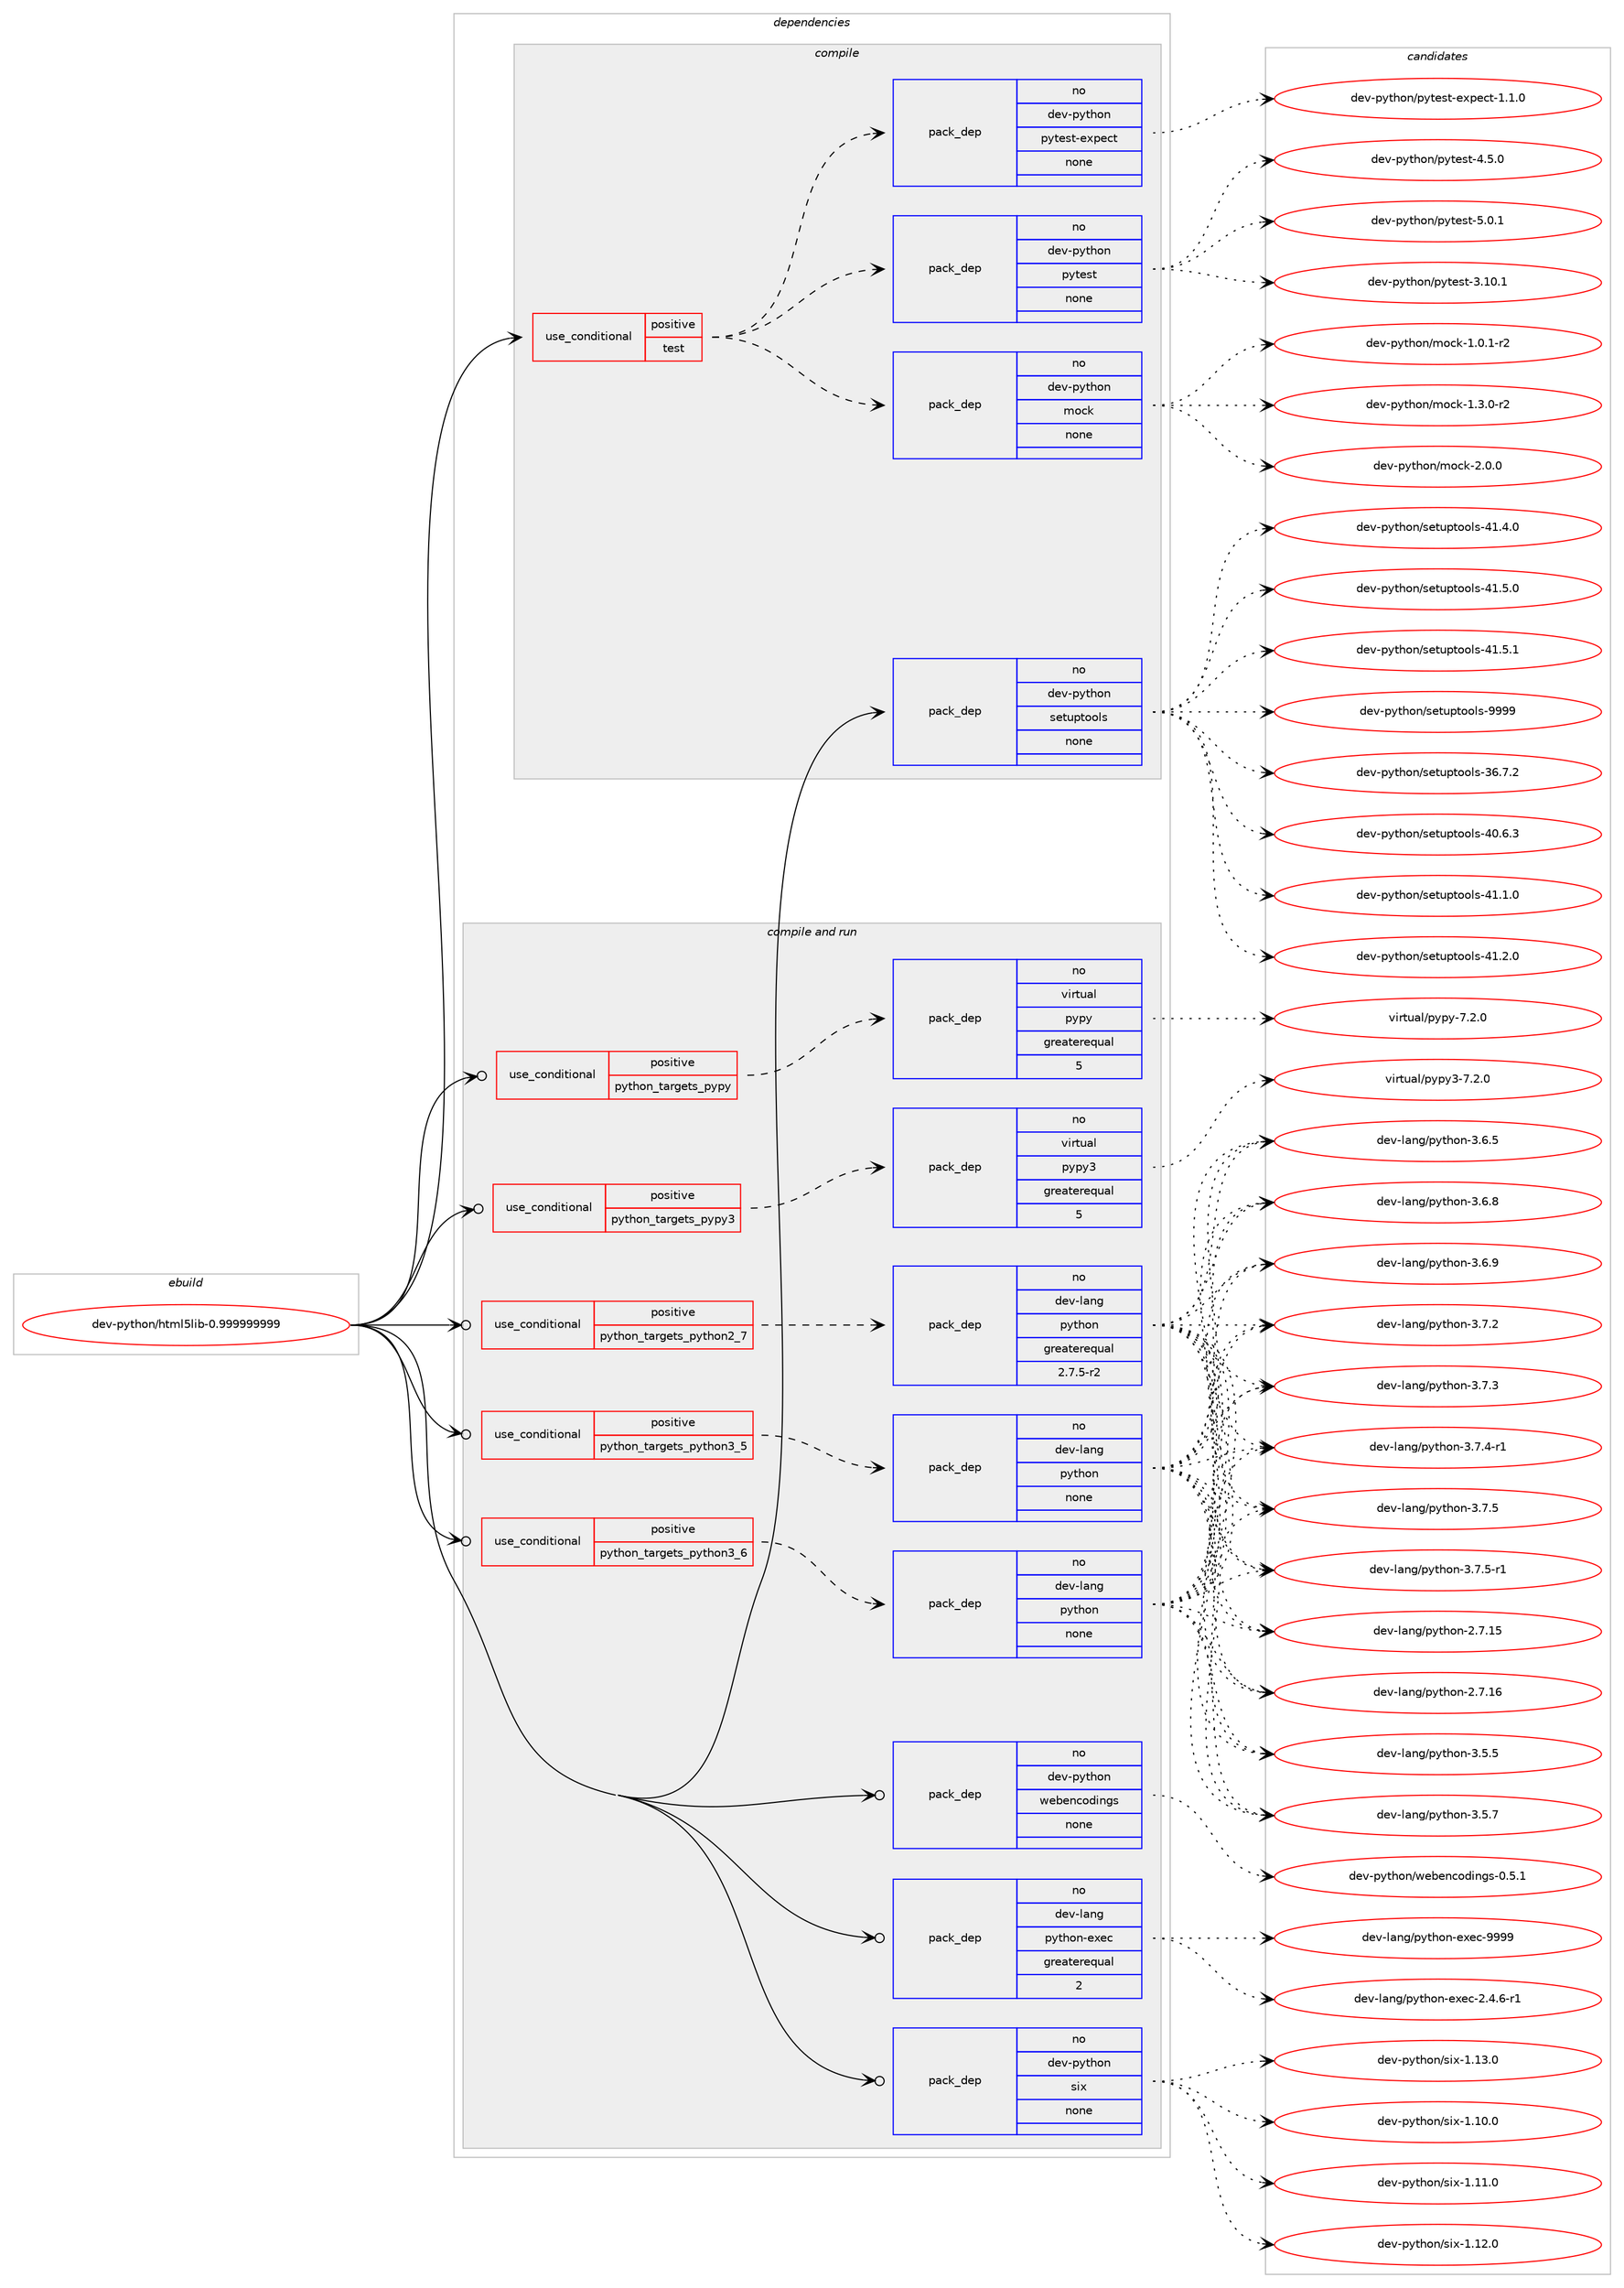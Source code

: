 digraph prolog {

# *************
# Graph options
# *************

newrank=true;
concentrate=true;
compound=true;
graph [rankdir=LR,fontname=Helvetica,fontsize=10,ranksep=1.5];#, ranksep=2.5, nodesep=0.2];
edge  [arrowhead=vee];
node  [fontname=Helvetica,fontsize=10];

# **********
# The ebuild
# **********

subgraph cluster_leftcol {
color=gray;
rank=same;
label=<<i>ebuild</i>>;
id [label="dev-python/html5lib-0.999999999", color=red, width=4, href="../dev-python/html5lib-0.999999999.svg"];
}

# ****************
# The dependencies
# ****************

subgraph cluster_midcol {
color=gray;
label=<<i>dependencies</i>>;
subgraph cluster_compile {
fillcolor="#eeeeee";
style=filled;
label=<<i>compile</i>>;
subgraph cond140527 {
dependency608551 [label=<<TABLE BORDER="0" CELLBORDER="1" CELLSPACING="0" CELLPADDING="4"><TR><TD ROWSPAN="3" CELLPADDING="10">use_conditional</TD></TR><TR><TD>positive</TD></TR><TR><TD>test</TD></TR></TABLE>>, shape=none, color=red];
subgraph pack456225 {
dependency608552 [label=<<TABLE BORDER="0" CELLBORDER="1" CELLSPACING="0" CELLPADDING="4" WIDTH="220"><TR><TD ROWSPAN="6" CELLPADDING="30">pack_dep</TD></TR><TR><TD WIDTH="110">no</TD></TR><TR><TD>dev-python</TD></TR><TR><TD>pytest</TD></TR><TR><TD>none</TD></TR><TR><TD></TD></TR></TABLE>>, shape=none, color=blue];
}
dependency608551:e -> dependency608552:w [weight=20,style="dashed",arrowhead="vee"];
subgraph pack456226 {
dependency608553 [label=<<TABLE BORDER="0" CELLBORDER="1" CELLSPACING="0" CELLPADDING="4" WIDTH="220"><TR><TD ROWSPAN="6" CELLPADDING="30">pack_dep</TD></TR><TR><TD WIDTH="110">no</TD></TR><TR><TD>dev-python</TD></TR><TR><TD>pytest-expect</TD></TR><TR><TD>none</TD></TR><TR><TD></TD></TR></TABLE>>, shape=none, color=blue];
}
dependency608551:e -> dependency608553:w [weight=20,style="dashed",arrowhead="vee"];
subgraph pack456227 {
dependency608554 [label=<<TABLE BORDER="0" CELLBORDER="1" CELLSPACING="0" CELLPADDING="4" WIDTH="220"><TR><TD ROWSPAN="6" CELLPADDING="30">pack_dep</TD></TR><TR><TD WIDTH="110">no</TD></TR><TR><TD>dev-python</TD></TR><TR><TD>mock</TD></TR><TR><TD>none</TD></TR><TR><TD></TD></TR></TABLE>>, shape=none, color=blue];
}
dependency608551:e -> dependency608554:w [weight=20,style="dashed",arrowhead="vee"];
}
id:e -> dependency608551:w [weight=20,style="solid",arrowhead="vee"];
subgraph pack456228 {
dependency608555 [label=<<TABLE BORDER="0" CELLBORDER="1" CELLSPACING="0" CELLPADDING="4" WIDTH="220"><TR><TD ROWSPAN="6" CELLPADDING="30">pack_dep</TD></TR><TR><TD WIDTH="110">no</TD></TR><TR><TD>dev-python</TD></TR><TR><TD>setuptools</TD></TR><TR><TD>none</TD></TR><TR><TD></TD></TR></TABLE>>, shape=none, color=blue];
}
id:e -> dependency608555:w [weight=20,style="solid",arrowhead="vee"];
}
subgraph cluster_compileandrun {
fillcolor="#eeeeee";
style=filled;
label=<<i>compile and run</i>>;
subgraph cond140528 {
dependency608556 [label=<<TABLE BORDER="0" CELLBORDER="1" CELLSPACING="0" CELLPADDING="4"><TR><TD ROWSPAN="3" CELLPADDING="10">use_conditional</TD></TR><TR><TD>positive</TD></TR><TR><TD>python_targets_pypy</TD></TR></TABLE>>, shape=none, color=red];
subgraph pack456229 {
dependency608557 [label=<<TABLE BORDER="0" CELLBORDER="1" CELLSPACING="0" CELLPADDING="4" WIDTH="220"><TR><TD ROWSPAN="6" CELLPADDING="30">pack_dep</TD></TR><TR><TD WIDTH="110">no</TD></TR><TR><TD>virtual</TD></TR><TR><TD>pypy</TD></TR><TR><TD>greaterequal</TD></TR><TR><TD>5</TD></TR></TABLE>>, shape=none, color=blue];
}
dependency608556:e -> dependency608557:w [weight=20,style="dashed",arrowhead="vee"];
}
id:e -> dependency608556:w [weight=20,style="solid",arrowhead="odotvee"];
subgraph cond140529 {
dependency608558 [label=<<TABLE BORDER="0" CELLBORDER="1" CELLSPACING="0" CELLPADDING="4"><TR><TD ROWSPAN="3" CELLPADDING="10">use_conditional</TD></TR><TR><TD>positive</TD></TR><TR><TD>python_targets_pypy3</TD></TR></TABLE>>, shape=none, color=red];
subgraph pack456230 {
dependency608559 [label=<<TABLE BORDER="0" CELLBORDER="1" CELLSPACING="0" CELLPADDING="4" WIDTH="220"><TR><TD ROWSPAN="6" CELLPADDING="30">pack_dep</TD></TR><TR><TD WIDTH="110">no</TD></TR><TR><TD>virtual</TD></TR><TR><TD>pypy3</TD></TR><TR><TD>greaterequal</TD></TR><TR><TD>5</TD></TR></TABLE>>, shape=none, color=blue];
}
dependency608558:e -> dependency608559:w [weight=20,style="dashed",arrowhead="vee"];
}
id:e -> dependency608558:w [weight=20,style="solid",arrowhead="odotvee"];
subgraph cond140530 {
dependency608560 [label=<<TABLE BORDER="0" CELLBORDER="1" CELLSPACING="0" CELLPADDING="4"><TR><TD ROWSPAN="3" CELLPADDING="10">use_conditional</TD></TR><TR><TD>positive</TD></TR><TR><TD>python_targets_python2_7</TD></TR></TABLE>>, shape=none, color=red];
subgraph pack456231 {
dependency608561 [label=<<TABLE BORDER="0" CELLBORDER="1" CELLSPACING="0" CELLPADDING="4" WIDTH="220"><TR><TD ROWSPAN="6" CELLPADDING="30">pack_dep</TD></TR><TR><TD WIDTH="110">no</TD></TR><TR><TD>dev-lang</TD></TR><TR><TD>python</TD></TR><TR><TD>greaterequal</TD></TR><TR><TD>2.7.5-r2</TD></TR></TABLE>>, shape=none, color=blue];
}
dependency608560:e -> dependency608561:w [weight=20,style="dashed",arrowhead="vee"];
}
id:e -> dependency608560:w [weight=20,style="solid",arrowhead="odotvee"];
subgraph cond140531 {
dependency608562 [label=<<TABLE BORDER="0" CELLBORDER="1" CELLSPACING="0" CELLPADDING="4"><TR><TD ROWSPAN="3" CELLPADDING="10">use_conditional</TD></TR><TR><TD>positive</TD></TR><TR><TD>python_targets_python3_5</TD></TR></TABLE>>, shape=none, color=red];
subgraph pack456232 {
dependency608563 [label=<<TABLE BORDER="0" CELLBORDER="1" CELLSPACING="0" CELLPADDING="4" WIDTH="220"><TR><TD ROWSPAN="6" CELLPADDING="30">pack_dep</TD></TR><TR><TD WIDTH="110">no</TD></TR><TR><TD>dev-lang</TD></TR><TR><TD>python</TD></TR><TR><TD>none</TD></TR><TR><TD></TD></TR></TABLE>>, shape=none, color=blue];
}
dependency608562:e -> dependency608563:w [weight=20,style="dashed",arrowhead="vee"];
}
id:e -> dependency608562:w [weight=20,style="solid",arrowhead="odotvee"];
subgraph cond140532 {
dependency608564 [label=<<TABLE BORDER="0" CELLBORDER="1" CELLSPACING="0" CELLPADDING="4"><TR><TD ROWSPAN="3" CELLPADDING="10">use_conditional</TD></TR><TR><TD>positive</TD></TR><TR><TD>python_targets_python3_6</TD></TR></TABLE>>, shape=none, color=red];
subgraph pack456233 {
dependency608565 [label=<<TABLE BORDER="0" CELLBORDER="1" CELLSPACING="0" CELLPADDING="4" WIDTH="220"><TR><TD ROWSPAN="6" CELLPADDING="30">pack_dep</TD></TR><TR><TD WIDTH="110">no</TD></TR><TR><TD>dev-lang</TD></TR><TR><TD>python</TD></TR><TR><TD>none</TD></TR><TR><TD></TD></TR></TABLE>>, shape=none, color=blue];
}
dependency608564:e -> dependency608565:w [weight=20,style="dashed",arrowhead="vee"];
}
id:e -> dependency608564:w [weight=20,style="solid",arrowhead="odotvee"];
subgraph pack456234 {
dependency608566 [label=<<TABLE BORDER="0" CELLBORDER="1" CELLSPACING="0" CELLPADDING="4" WIDTH="220"><TR><TD ROWSPAN="6" CELLPADDING="30">pack_dep</TD></TR><TR><TD WIDTH="110">no</TD></TR><TR><TD>dev-lang</TD></TR><TR><TD>python-exec</TD></TR><TR><TD>greaterequal</TD></TR><TR><TD>2</TD></TR></TABLE>>, shape=none, color=blue];
}
id:e -> dependency608566:w [weight=20,style="solid",arrowhead="odotvee"];
subgraph pack456235 {
dependency608567 [label=<<TABLE BORDER="0" CELLBORDER="1" CELLSPACING="0" CELLPADDING="4" WIDTH="220"><TR><TD ROWSPAN="6" CELLPADDING="30">pack_dep</TD></TR><TR><TD WIDTH="110">no</TD></TR><TR><TD>dev-python</TD></TR><TR><TD>six</TD></TR><TR><TD>none</TD></TR><TR><TD></TD></TR></TABLE>>, shape=none, color=blue];
}
id:e -> dependency608567:w [weight=20,style="solid",arrowhead="odotvee"];
subgraph pack456236 {
dependency608568 [label=<<TABLE BORDER="0" CELLBORDER="1" CELLSPACING="0" CELLPADDING="4" WIDTH="220"><TR><TD ROWSPAN="6" CELLPADDING="30">pack_dep</TD></TR><TR><TD WIDTH="110">no</TD></TR><TR><TD>dev-python</TD></TR><TR><TD>webencodings</TD></TR><TR><TD>none</TD></TR><TR><TD></TD></TR></TABLE>>, shape=none, color=blue];
}
id:e -> dependency608568:w [weight=20,style="solid",arrowhead="odotvee"];
}
subgraph cluster_run {
fillcolor="#eeeeee";
style=filled;
label=<<i>run</i>>;
}
}

# **************
# The candidates
# **************

subgraph cluster_choices {
rank=same;
color=gray;
label=<<i>candidates</i>>;

subgraph choice456225 {
color=black;
nodesep=1;
choice100101118451121211161041111104711212111610111511645514649484649 [label="dev-python/pytest-3.10.1", color=red, width=4,href="../dev-python/pytest-3.10.1.svg"];
choice1001011184511212111610411111047112121116101115116455246534648 [label="dev-python/pytest-4.5.0", color=red, width=4,href="../dev-python/pytest-4.5.0.svg"];
choice1001011184511212111610411111047112121116101115116455346484649 [label="dev-python/pytest-5.0.1", color=red, width=4,href="../dev-python/pytest-5.0.1.svg"];
dependency608552:e -> choice100101118451121211161041111104711212111610111511645514649484649:w [style=dotted,weight="100"];
dependency608552:e -> choice1001011184511212111610411111047112121116101115116455246534648:w [style=dotted,weight="100"];
dependency608552:e -> choice1001011184511212111610411111047112121116101115116455346484649:w [style=dotted,weight="100"];
}
subgraph choice456226 {
color=black;
nodesep=1;
choice10010111845112121116104111110471121211161011151164510112011210199116454946494648 [label="dev-python/pytest-expect-1.1.0", color=red, width=4,href="../dev-python/pytest-expect-1.1.0.svg"];
dependency608553:e -> choice10010111845112121116104111110471121211161011151164510112011210199116454946494648:w [style=dotted,weight="100"];
}
subgraph choice456227 {
color=black;
nodesep=1;
choice1001011184511212111610411111047109111991074549464846494511450 [label="dev-python/mock-1.0.1-r2", color=red, width=4,href="../dev-python/mock-1.0.1-r2.svg"];
choice1001011184511212111610411111047109111991074549465146484511450 [label="dev-python/mock-1.3.0-r2", color=red, width=4,href="../dev-python/mock-1.3.0-r2.svg"];
choice100101118451121211161041111104710911199107455046484648 [label="dev-python/mock-2.0.0", color=red, width=4,href="../dev-python/mock-2.0.0.svg"];
dependency608554:e -> choice1001011184511212111610411111047109111991074549464846494511450:w [style=dotted,weight="100"];
dependency608554:e -> choice1001011184511212111610411111047109111991074549465146484511450:w [style=dotted,weight="100"];
dependency608554:e -> choice100101118451121211161041111104710911199107455046484648:w [style=dotted,weight="100"];
}
subgraph choice456228 {
color=black;
nodesep=1;
choice100101118451121211161041111104711510111611711211611111110811545515446554650 [label="dev-python/setuptools-36.7.2", color=red, width=4,href="../dev-python/setuptools-36.7.2.svg"];
choice100101118451121211161041111104711510111611711211611111110811545524846544651 [label="dev-python/setuptools-40.6.3", color=red, width=4,href="../dev-python/setuptools-40.6.3.svg"];
choice100101118451121211161041111104711510111611711211611111110811545524946494648 [label="dev-python/setuptools-41.1.0", color=red, width=4,href="../dev-python/setuptools-41.1.0.svg"];
choice100101118451121211161041111104711510111611711211611111110811545524946504648 [label="dev-python/setuptools-41.2.0", color=red, width=4,href="../dev-python/setuptools-41.2.0.svg"];
choice100101118451121211161041111104711510111611711211611111110811545524946524648 [label="dev-python/setuptools-41.4.0", color=red, width=4,href="../dev-python/setuptools-41.4.0.svg"];
choice100101118451121211161041111104711510111611711211611111110811545524946534648 [label="dev-python/setuptools-41.5.0", color=red, width=4,href="../dev-python/setuptools-41.5.0.svg"];
choice100101118451121211161041111104711510111611711211611111110811545524946534649 [label="dev-python/setuptools-41.5.1", color=red, width=4,href="../dev-python/setuptools-41.5.1.svg"];
choice10010111845112121116104111110471151011161171121161111111081154557575757 [label="dev-python/setuptools-9999", color=red, width=4,href="../dev-python/setuptools-9999.svg"];
dependency608555:e -> choice100101118451121211161041111104711510111611711211611111110811545515446554650:w [style=dotted,weight="100"];
dependency608555:e -> choice100101118451121211161041111104711510111611711211611111110811545524846544651:w [style=dotted,weight="100"];
dependency608555:e -> choice100101118451121211161041111104711510111611711211611111110811545524946494648:w [style=dotted,weight="100"];
dependency608555:e -> choice100101118451121211161041111104711510111611711211611111110811545524946504648:w [style=dotted,weight="100"];
dependency608555:e -> choice100101118451121211161041111104711510111611711211611111110811545524946524648:w [style=dotted,weight="100"];
dependency608555:e -> choice100101118451121211161041111104711510111611711211611111110811545524946534648:w [style=dotted,weight="100"];
dependency608555:e -> choice100101118451121211161041111104711510111611711211611111110811545524946534649:w [style=dotted,weight="100"];
dependency608555:e -> choice10010111845112121116104111110471151011161171121161111111081154557575757:w [style=dotted,weight="100"];
}
subgraph choice456229 {
color=black;
nodesep=1;
choice1181051141161179710847112121112121455546504648 [label="virtual/pypy-7.2.0", color=red, width=4,href="../virtual/pypy-7.2.0.svg"];
dependency608557:e -> choice1181051141161179710847112121112121455546504648:w [style=dotted,weight="100"];
}
subgraph choice456230 {
color=black;
nodesep=1;
choice118105114116117971084711212111212151455546504648 [label="virtual/pypy3-7.2.0", color=red, width=4,href="../virtual/pypy3-7.2.0.svg"];
dependency608559:e -> choice118105114116117971084711212111212151455546504648:w [style=dotted,weight="100"];
}
subgraph choice456231 {
color=black;
nodesep=1;
choice10010111845108971101034711212111610411111045504655464953 [label="dev-lang/python-2.7.15", color=red, width=4,href="../dev-lang/python-2.7.15.svg"];
choice10010111845108971101034711212111610411111045504655464954 [label="dev-lang/python-2.7.16", color=red, width=4,href="../dev-lang/python-2.7.16.svg"];
choice100101118451089711010347112121116104111110455146534653 [label="dev-lang/python-3.5.5", color=red, width=4,href="../dev-lang/python-3.5.5.svg"];
choice100101118451089711010347112121116104111110455146534655 [label="dev-lang/python-3.5.7", color=red, width=4,href="../dev-lang/python-3.5.7.svg"];
choice100101118451089711010347112121116104111110455146544653 [label="dev-lang/python-3.6.5", color=red, width=4,href="../dev-lang/python-3.6.5.svg"];
choice100101118451089711010347112121116104111110455146544656 [label="dev-lang/python-3.6.8", color=red, width=4,href="../dev-lang/python-3.6.8.svg"];
choice100101118451089711010347112121116104111110455146544657 [label="dev-lang/python-3.6.9", color=red, width=4,href="../dev-lang/python-3.6.9.svg"];
choice100101118451089711010347112121116104111110455146554650 [label="dev-lang/python-3.7.2", color=red, width=4,href="../dev-lang/python-3.7.2.svg"];
choice100101118451089711010347112121116104111110455146554651 [label="dev-lang/python-3.7.3", color=red, width=4,href="../dev-lang/python-3.7.3.svg"];
choice1001011184510897110103471121211161041111104551465546524511449 [label="dev-lang/python-3.7.4-r1", color=red, width=4,href="../dev-lang/python-3.7.4-r1.svg"];
choice100101118451089711010347112121116104111110455146554653 [label="dev-lang/python-3.7.5", color=red, width=4,href="../dev-lang/python-3.7.5.svg"];
choice1001011184510897110103471121211161041111104551465546534511449 [label="dev-lang/python-3.7.5-r1", color=red, width=4,href="../dev-lang/python-3.7.5-r1.svg"];
dependency608561:e -> choice10010111845108971101034711212111610411111045504655464953:w [style=dotted,weight="100"];
dependency608561:e -> choice10010111845108971101034711212111610411111045504655464954:w [style=dotted,weight="100"];
dependency608561:e -> choice100101118451089711010347112121116104111110455146534653:w [style=dotted,weight="100"];
dependency608561:e -> choice100101118451089711010347112121116104111110455146534655:w [style=dotted,weight="100"];
dependency608561:e -> choice100101118451089711010347112121116104111110455146544653:w [style=dotted,weight="100"];
dependency608561:e -> choice100101118451089711010347112121116104111110455146544656:w [style=dotted,weight="100"];
dependency608561:e -> choice100101118451089711010347112121116104111110455146544657:w [style=dotted,weight="100"];
dependency608561:e -> choice100101118451089711010347112121116104111110455146554650:w [style=dotted,weight="100"];
dependency608561:e -> choice100101118451089711010347112121116104111110455146554651:w [style=dotted,weight="100"];
dependency608561:e -> choice1001011184510897110103471121211161041111104551465546524511449:w [style=dotted,weight="100"];
dependency608561:e -> choice100101118451089711010347112121116104111110455146554653:w [style=dotted,weight="100"];
dependency608561:e -> choice1001011184510897110103471121211161041111104551465546534511449:w [style=dotted,weight="100"];
}
subgraph choice456232 {
color=black;
nodesep=1;
choice10010111845108971101034711212111610411111045504655464953 [label="dev-lang/python-2.7.15", color=red, width=4,href="../dev-lang/python-2.7.15.svg"];
choice10010111845108971101034711212111610411111045504655464954 [label="dev-lang/python-2.7.16", color=red, width=4,href="../dev-lang/python-2.7.16.svg"];
choice100101118451089711010347112121116104111110455146534653 [label="dev-lang/python-3.5.5", color=red, width=4,href="../dev-lang/python-3.5.5.svg"];
choice100101118451089711010347112121116104111110455146534655 [label="dev-lang/python-3.5.7", color=red, width=4,href="../dev-lang/python-3.5.7.svg"];
choice100101118451089711010347112121116104111110455146544653 [label="dev-lang/python-3.6.5", color=red, width=4,href="../dev-lang/python-3.6.5.svg"];
choice100101118451089711010347112121116104111110455146544656 [label="dev-lang/python-3.6.8", color=red, width=4,href="../dev-lang/python-3.6.8.svg"];
choice100101118451089711010347112121116104111110455146544657 [label="dev-lang/python-3.6.9", color=red, width=4,href="../dev-lang/python-3.6.9.svg"];
choice100101118451089711010347112121116104111110455146554650 [label="dev-lang/python-3.7.2", color=red, width=4,href="../dev-lang/python-3.7.2.svg"];
choice100101118451089711010347112121116104111110455146554651 [label="dev-lang/python-3.7.3", color=red, width=4,href="../dev-lang/python-3.7.3.svg"];
choice1001011184510897110103471121211161041111104551465546524511449 [label="dev-lang/python-3.7.4-r1", color=red, width=4,href="../dev-lang/python-3.7.4-r1.svg"];
choice100101118451089711010347112121116104111110455146554653 [label="dev-lang/python-3.7.5", color=red, width=4,href="../dev-lang/python-3.7.5.svg"];
choice1001011184510897110103471121211161041111104551465546534511449 [label="dev-lang/python-3.7.5-r1", color=red, width=4,href="../dev-lang/python-3.7.5-r1.svg"];
dependency608563:e -> choice10010111845108971101034711212111610411111045504655464953:w [style=dotted,weight="100"];
dependency608563:e -> choice10010111845108971101034711212111610411111045504655464954:w [style=dotted,weight="100"];
dependency608563:e -> choice100101118451089711010347112121116104111110455146534653:w [style=dotted,weight="100"];
dependency608563:e -> choice100101118451089711010347112121116104111110455146534655:w [style=dotted,weight="100"];
dependency608563:e -> choice100101118451089711010347112121116104111110455146544653:w [style=dotted,weight="100"];
dependency608563:e -> choice100101118451089711010347112121116104111110455146544656:w [style=dotted,weight="100"];
dependency608563:e -> choice100101118451089711010347112121116104111110455146544657:w [style=dotted,weight="100"];
dependency608563:e -> choice100101118451089711010347112121116104111110455146554650:w [style=dotted,weight="100"];
dependency608563:e -> choice100101118451089711010347112121116104111110455146554651:w [style=dotted,weight="100"];
dependency608563:e -> choice1001011184510897110103471121211161041111104551465546524511449:w [style=dotted,weight="100"];
dependency608563:e -> choice100101118451089711010347112121116104111110455146554653:w [style=dotted,weight="100"];
dependency608563:e -> choice1001011184510897110103471121211161041111104551465546534511449:w [style=dotted,weight="100"];
}
subgraph choice456233 {
color=black;
nodesep=1;
choice10010111845108971101034711212111610411111045504655464953 [label="dev-lang/python-2.7.15", color=red, width=4,href="../dev-lang/python-2.7.15.svg"];
choice10010111845108971101034711212111610411111045504655464954 [label="dev-lang/python-2.7.16", color=red, width=4,href="../dev-lang/python-2.7.16.svg"];
choice100101118451089711010347112121116104111110455146534653 [label="dev-lang/python-3.5.5", color=red, width=4,href="../dev-lang/python-3.5.5.svg"];
choice100101118451089711010347112121116104111110455146534655 [label="dev-lang/python-3.5.7", color=red, width=4,href="../dev-lang/python-3.5.7.svg"];
choice100101118451089711010347112121116104111110455146544653 [label="dev-lang/python-3.6.5", color=red, width=4,href="../dev-lang/python-3.6.5.svg"];
choice100101118451089711010347112121116104111110455146544656 [label="dev-lang/python-3.6.8", color=red, width=4,href="../dev-lang/python-3.6.8.svg"];
choice100101118451089711010347112121116104111110455146544657 [label="dev-lang/python-3.6.9", color=red, width=4,href="../dev-lang/python-3.6.9.svg"];
choice100101118451089711010347112121116104111110455146554650 [label="dev-lang/python-3.7.2", color=red, width=4,href="../dev-lang/python-3.7.2.svg"];
choice100101118451089711010347112121116104111110455146554651 [label="dev-lang/python-3.7.3", color=red, width=4,href="../dev-lang/python-3.7.3.svg"];
choice1001011184510897110103471121211161041111104551465546524511449 [label="dev-lang/python-3.7.4-r1", color=red, width=4,href="../dev-lang/python-3.7.4-r1.svg"];
choice100101118451089711010347112121116104111110455146554653 [label="dev-lang/python-3.7.5", color=red, width=4,href="../dev-lang/python-3.7.5.svg"];
choice1001011184510897110103471121211161041111104551465546534511449 [label="dev-lang/python-3.7.5-r1", color=red, width=4,href="../dev-lang/python-3.7.5-r1.svg"];
dependency608565:e -> choice10010111845108971101034711212111610411111045504655464953:w [style=dotted,weight="100"];
dependency608565:e -> choice10010111845108971101034711212111610411111045504655464954:w [style=dotted,weight="100"];
dependency608565:e -> choice100101118451089711010347112121116104111110455146534653:w [style=dotted,weight="100"];
dependency608565:e -> choice100101118451089711010347112121116104111110455146534655:w [style=dotted,weight="100"];
dependency608565:e -> choice100101118451089711010347112121116104111110455146544653:w [style=dotted,weight="100"];
dependency608565:e -> choice100101118451089711010347112121116104111110455146544656:w [style=dotted,weight="100"];
dependency608565:e -> choice100101118451089711010347112121116104111110455146544657:w [style=dotted,weight="100"];
dependency608565:e -> choice100101118451089711010347112121116104111110455146554650:w [style=dotted,weight="100"];
dependency608565:e -> choice100101118451089711010347112121116104111110455146554651:w [style=dotted,weight="100"];
dependency608565:e -> choice1001011184510897110103471121211161041111104551465546524511449:w [style=dotted,weight="100"];
dependency608565:e -> choice100101118451089711010347112121116104111110455146554653:w [style=dotted,weight="100"];
dependency608565:e -> choice1001011184510897110103471121211161041111104551465546534511449:w [style=dotted,weight="100"];
}
subgraph choice456234 {
color=black;
nodesep=1;
choice10010111845108971101034711212111610411111045101120101994550465246544511449 [label="dev-lang/python-exec-2.4.6-r1", color=red, width=4,href="../dev-lang/python-exec-2.4.6-r1.svg"];
choice10010111845108971101034711212111610411111045101120101994557575757 [label="dev-lang/python-exec-9999", color=red, width=4,href="../dev-lang/python-exec-9999.svg"];
dependency608566:e -> choice10010111845108971101034711212111610411111045101120101994550465246544511449:w [style=dotted,weight="100"];
dependency608566:e -> choice10010111845108971101034711212111610411111045101120101994557575757:w [style=dotted,weight="100"];
}
subgraph choice456235 {
color=black;
nodesep=1;
choice100101118451121211161041111104711510512045494649484648 [label="dev-python/six-1.10.0", color=red, width=4,href="../dev-python/six-1.10.0.svg"];
choice100101118451121211161041111104711510512045494649494648 [label="dev-python/six-1.11.0", color=red, width=4,href="../dev-python/six-1.11.0.svg"];
choice100101118451121211161041111104711510512045494649504648 [label="dev-python/six-1.12.0", color=red, width=4,href="../dev-python/six-1.12.0.svg"];
choice100101118451121211161041111104711510512045494649514648 [label="dev-python/six-1.13.0", color=red, width=4,href="../dev-python/six-1.13.0.svg"];
dependency608567:e -> choice100101118451121211161041111104711510512045494649484648:w [style=dotted,weight="100"];
dependency608567:e -> choice100101118451121211161041111104711510512045494649494648:w [style=dotted,weight="100"];
dependency608567:e -> choice100101118451121211161041111104711510512045494649504648:w [style=dotted,weight="100"];
dependency608567:e -> choice100101118451121211161041111104711510512045494649514648:w [style=dotted,weight="100"];
}
subgraph choice456236 {
color=black;
nodesep=1;
choice10010111845112121116104111110471191019810111099111100105110103115454846534649 [label="dev-python/webencodings-0.5.1", color=red, width=4,href="../dev-python/webencodings-0.5.1.svg"];
dependency608568:e -> choice10010111845112121116104111110471191019810111099111100105110103115454846534649:w [style=dotted,weight="100"];
}
}

}

